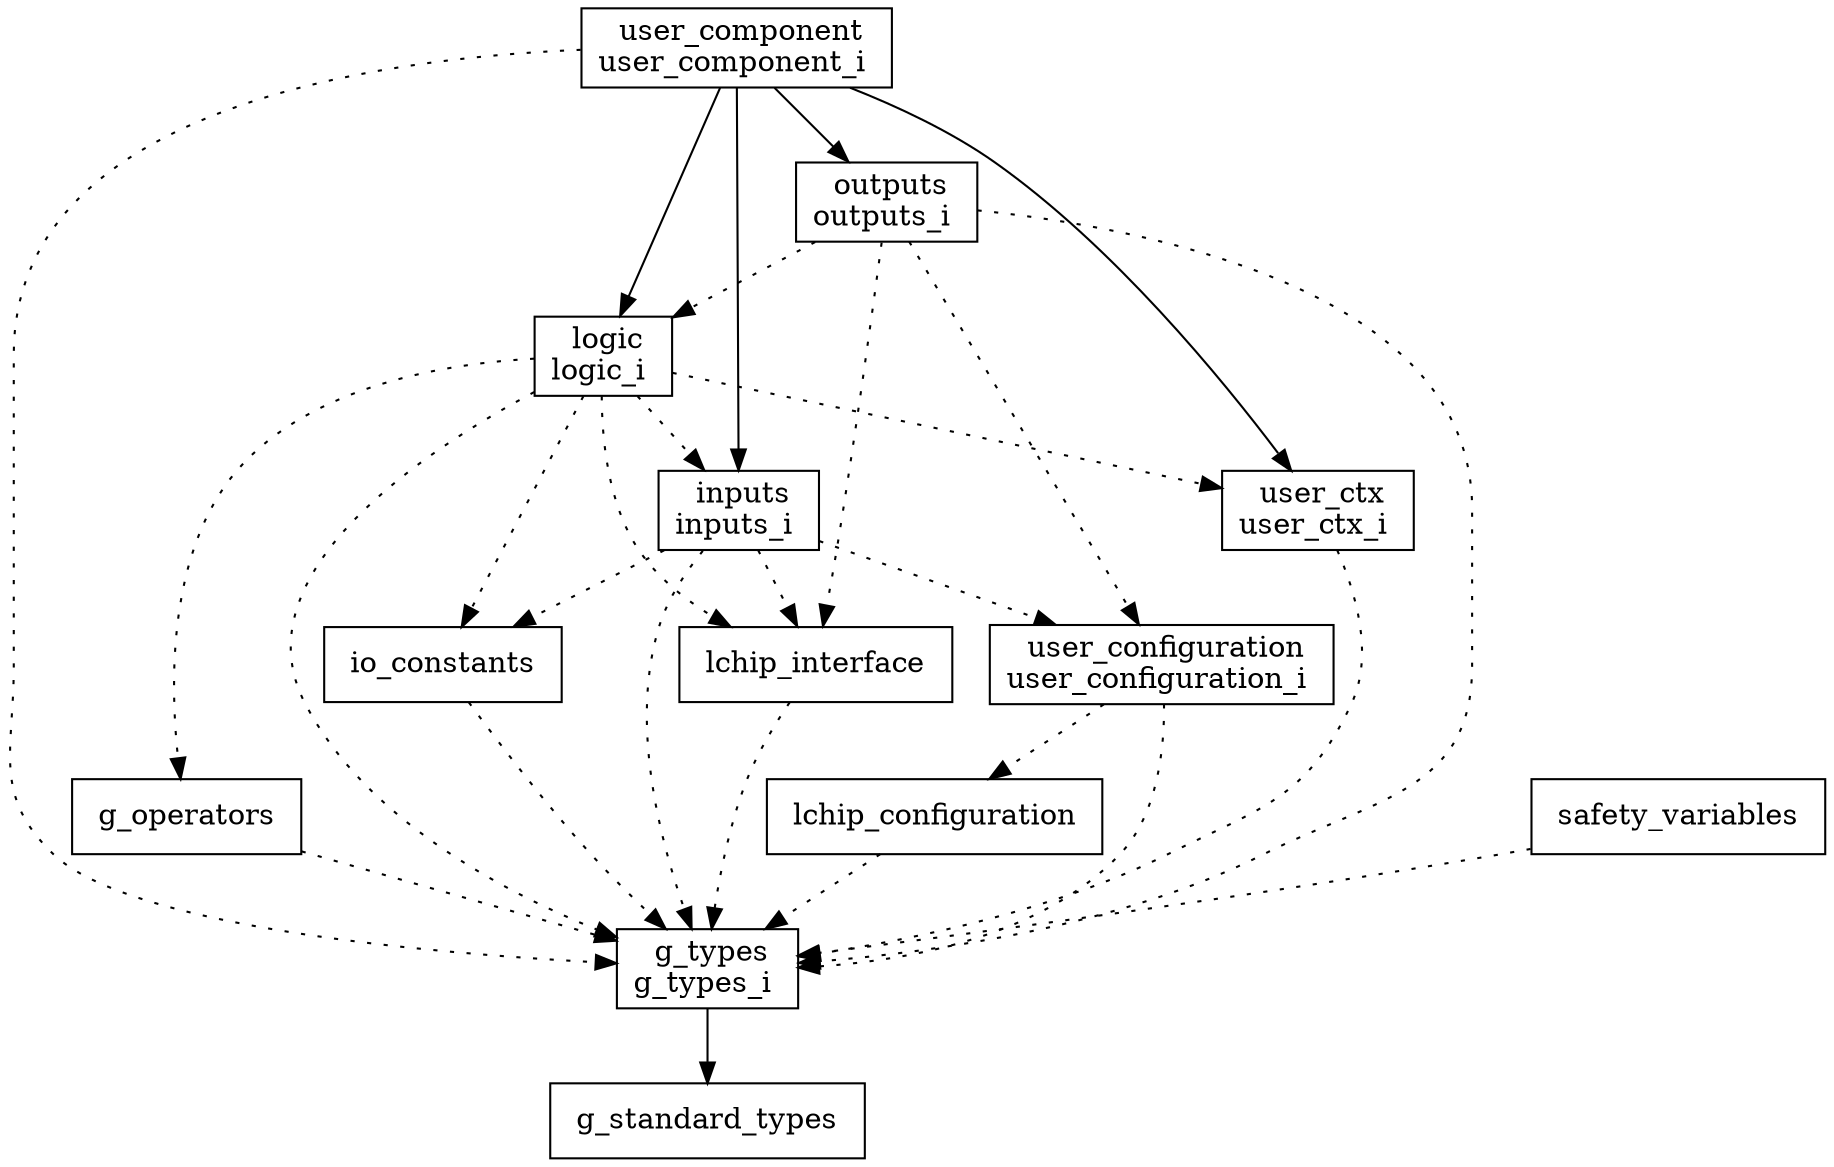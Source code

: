 digraph {
g_operators [ label=" g_operators " shape= box ]
g_standard_types [ label=" g_standard_types " shape= box ]
g_types_i [ label=" g_types\ng_types_i " shape= box ]
inputs_i [ label=" inputs\ninputs_i " shape= box ]
io_constants [ label=" io_constants " shape= box ]
lchip_configuration [ label=" lchip_configuration " shape= box ]
lchip_interface [ label=" lchip_interface " shape= box ]
logic_i [ label=" logic\nlogic_i " shape= box ]
outputs_i [ label=" outputs\noutputs_i " shape= box ]
safety_variables [ label=" safety_variables " shape= box ]
user_component_i [ label=" user_component\nuser_component_i " shape= box ]
user_configuration_i [ label=" user_configuration\nuser_configuration_i " shape= box ]
user_ctx_i [ label=" user_ctx\nuser_ctx_i " shape= box ]

"g_operators" -> "g_types_i" [style= dotted ]
"g_types_i" -> "g_standard_types" []
"inputs_i" -> "g_types_i" [style= dotted ]
"inputs_i" -> "io_constants" [style= dotted ]
"inputs_i" -> "user_configuration_i" [style= dotted ]
"inputs_i" -> "lchip_interface" [style= dotted ]
"io_constants" -> "g_types_i" [style= dotted ]
"lchip_configuration" -> "g_types_i" [style= dotted ]
"lchip_interface" -> "g_types_i" [style= dotted ]
"logic_i" -> "g_types_i" [style= dotted ]
"logic_i" -> "g_operators" [style= dotted ]
"logic_i" -> "io_constants" [style= dotted ]
"logic_i" -> "lchip_interface" [style= dotted ]
"logic_i" -> "user_ctx_i" [style= dotted ]
"logic_i" -> "inputs_i" [style= dotted ]
"outputs_i" -> "g_types_i" [style= dotted ]
"outputs_i" -> "lchip_interface" [style= dotted ]
"outputs_i" -> "logic_i" [style= dotted ]
"outputs_i" -> "user_configuration_i" [style= dotted ]
"safety_variables" -> "g_types_i" [style= dotted ]
"user_component_i" -> "g_types_i" [style= dotted ]
"user_component_i" -> "user_ctx_i" []
"user_component_i" -> "inputs_i" []
"user_component_i" -> "logic_i" []
"user_component_i" -> "outputs_i" []
"user_configuration_i" -> "g_types_i" [style= dotted ]
"user_configuration_i" -> "lchip_configuration" [style= dotted ]
"user_ctx_i" -> "g_types_i" [style= dotted ]
}

